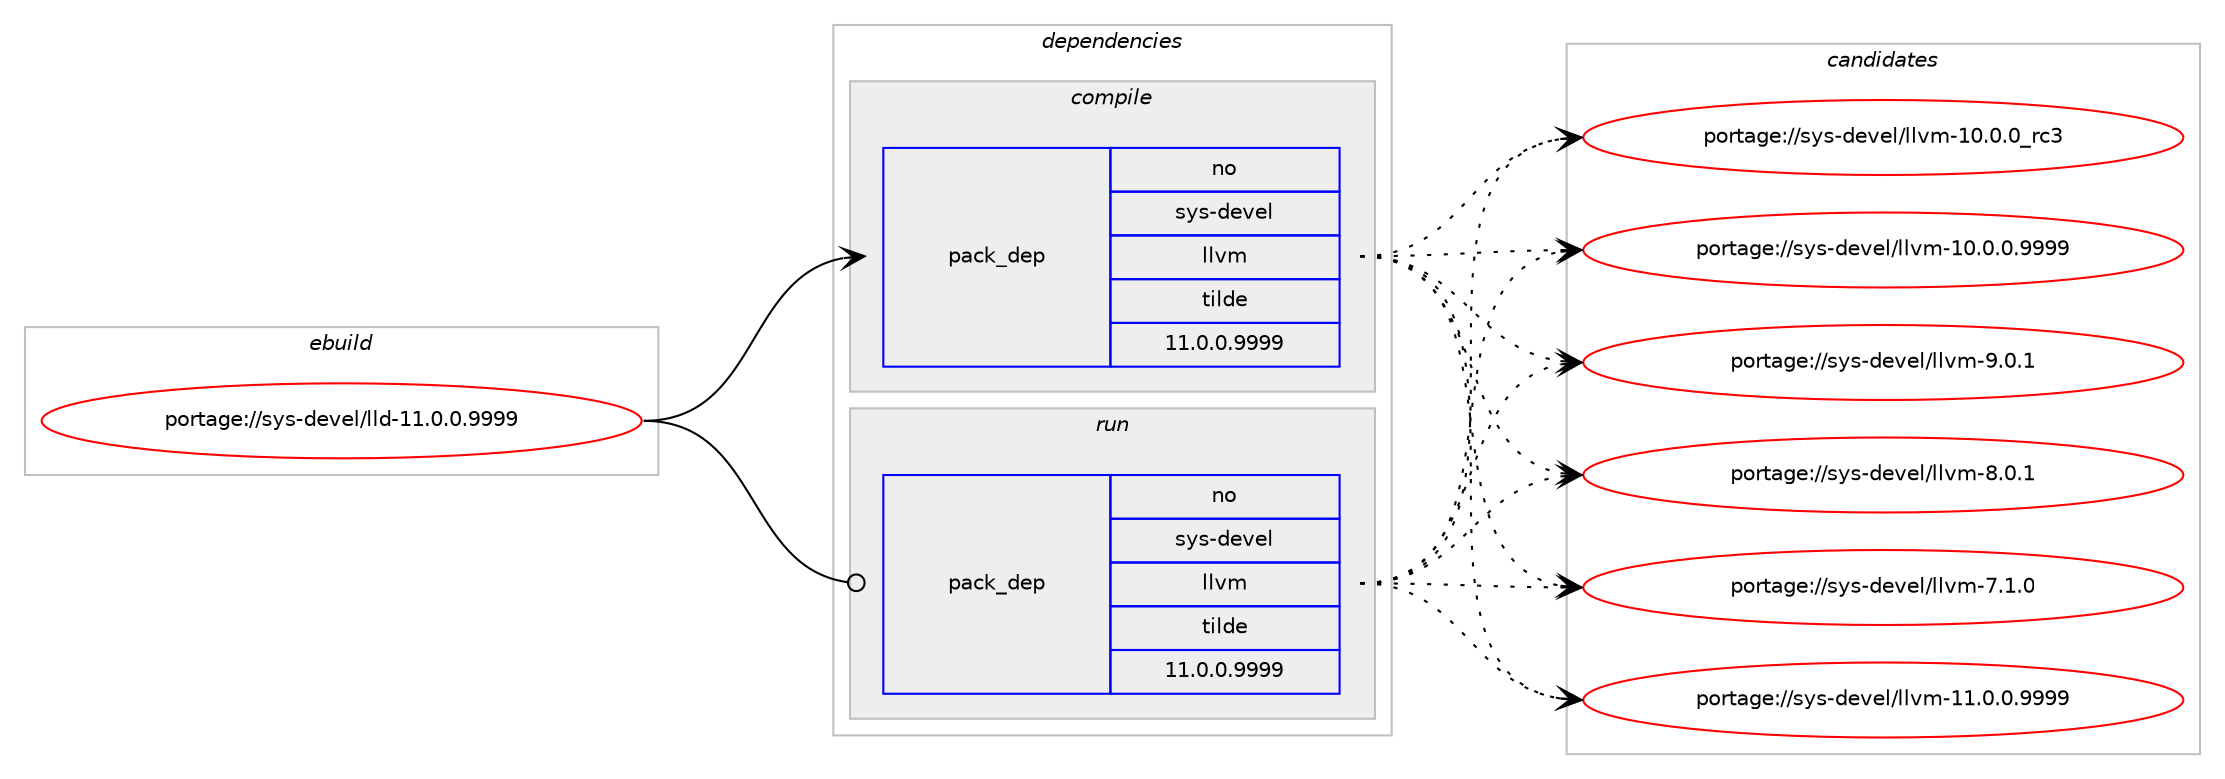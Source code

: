 digraph prolog {

# *************
# Graph options
# *************

newrank=true;
concentrate=true;
compound=true;
graph [rankdir=LR,fontname=Helvetica,fontsize=10,ranksep=1.5];#, ranksep=2.5, nodesep=0.2];
edge  [arrowhead=vee];
node  [fontname=Helvetica,fontsize=10];

# **********
# The ebuild
# **********

subgraph cluster_leftcol {
color=gray;
label=<<i>ebuild</i>>;
id [label="portage://sys-devel/lld-11.0.0.9999", color=red, width=4, href="../sys-devel/lld-11.0.0.9999.svg"];
}

# ****************
# The dependencies
# ****************

subgraph cluster_midcol {
color=gray;
label=<<i>dependencies</i>>;
subgraph cluster_compile {
fillcolor="#eeeeee";
style=filled;
label=<<i>compile</i>>;
subgraph pack24250 {
dependency30835 [label=<<TABLE BORDER="0" CELLBORDER="1" CELLSPACING="0" CELLPADDING="4" WIDTH="220"><TR><TD ROWSPAN="6" CELLPADDING="30">pack_dep</TD></TR><TR><TD WIDTH="110">no</TD></TR><TR><TD>sys-devel</TD></TR><TR><TD>llvm</TD></TR><TR><TD>tilde</TD></TR><TR><TD>11.0.0.9999</TD></TR></TABLE>>, shape=none, color=blue];
}
id:e -> dependency30835:w [weight=20,style="solid",arrowhead="vee"];
}
subgraph cluster_compileandrun {
fillcolor="#eeeeee";
style=filled;
label=<<i>compile and run</i>>;
}
subgraph cluster_run {
fillcolor="#eeeeee";
style=filled;
label=<<i>run</i>>;
subgraph pack24251 {
dependency30836 [label=<<TABLE BORDER="0" CELLBORDER="1" CELLSPACING="0" CELLPADDING="4" WIDTH="220"><TR><TD ROWSPAN="6" CELLPADDING="30">pack_dep</TD></TR><TR><TD WIDTH="110">no</TD></TR><TR><TD>sys-devel</TD></TR><TR><TD>llvm</TD></TR><TR><TD>tilde</TD></TR><TR><TD>11.0.0.9999</TD></TR></TABLE>>, shape=none, color=blue];
}
id:e -> dependency30836:w [weight=20,style="solid",arrowhead="odot"];
}
}

# **************
# The candidates
# **************

subgraph cluster_choices {
rank=same;
color=gray;
label=<<i>candidates</i>>;

subgraph choice24250 {
color=black;
nodesep=1;
choice1151211154510010111810110847108108118109455746484649 [label="portage://sys-devel/llvm-9.0.1", color=red, width=4,href="../sys-devel/llvm-9.0.1.svg"];
choice1151211154510010111810110847108108118109455646484649 [label="portage://sys-devel/llvm-8.0.1", color=red, width=4,href="../sys-devel/llvm-8.0.1.svg"];
choice1151211154510010111810110847108108118109455546494648 [label="portage://sys-devel/llvm-7.1.0", color=red, width=4,href="../sys-devel/llvm-7.1.0.svg"];
choice1151211154510010111810110847108108118109454949464846484657575757 [label="portage://sys-devel/llvm-11.0.0.9999", color=red, width=4,href="../sys-devel/llvm-11.0.0.9999.svg"];
choice115121115451001011181011084710810811810945494846484648951149951 [label="portage://sys-devel/llvm-10.0.0_rc3", color=red, width=4,href="../sys-devel/llvm-10.0.0_rc3.svg"];
choice1151211154510010111810110847108108118109454948464846484657575757 [label="portage://sys-devel/llvm-10.0.0.9999", color=red, width=4,href="../sys-devel/llvm-10.0.0.9999.svg"];
dependency30835:e -> choice1151211154510010111810110847108108118109455746484649:w [style=dotted,weight="100"];
dependency30835:e -> choice1151211154510010111810110847108108118109455646484649:w [style=dotted,weight="100"];
dependency30835:e -> choice1151211154510010111810110847108108118109455546494648:w [style=dotted,weight="100"];
dependency30835:e -> choice1151211154510010111810110847108108118109454949464846484657575757:w [style=dotted,weight="100"];
dependency30835:e -> choice115121115451001011181011084710810811810945494846484648951149951:w [style=dotted,weight="100"];
dependency30835:e -> choice1151211154510010111810110847108108118109454948464846484657575757:w [style=dotted,weight="100"];
}
subgraph choice24251 {
color=black;
nodesep=1;
choice1151211154510010111810110847108108118109455746484649 [label="portage://sys-devel/llvm-9.0.1", color=red, width=4,href="../sys-devel/llvm-9.0.1.svg"];
choice1151211154510010111810110847108108118109455646484649 [label="portage://sys-devel/llvm-8.0.1", color=red, width=4,href="../sys-devel/llvm-8.0.1.svg"];
choice1151211154510010111810110847108108118109455546494648 [label="portage://sys-devel/llvm-7.1.0", color=red, width=4,href="../sys-devel/llvm-7.1.0.svg"];
choice1151211154510010111810110847108108118109454949464846484657575757 [label="portage://sys-devel/llvm-11.0.0.9999", color=red, width=4,href="../sys-devel/llvm-11.0.0.9999.svg"];
choice115121115451001011181011084710810811810945494846484648951149951 [label="portage://sys-devel/llvm-10.0.0_rc3", color=red, width=4,href="../sys-devel/llvm-10.0.0_rc3.svg"];
choice1151211154510010111810110847108108118109454948464846484657575757 [label="portage://sys-devel/llvm-10.0.0.9999", color=red, width=4,href="../sys-devel/llvm-10.0.0.9999.svg"];
dependency30836:e -> choice1151211154510010111810110847108108118109455746484649:w [style=dotted,weight="100"];
dependency30836:e -> choice1151211154510010111810110847108108118109455646484649:w [style=dotted,weight="100"];
dependency30836:e -> choice1151211154510010111810110847108108118109455546494648:w [style=dotted,weight="100"];
dependency30836:e -> choice1151211154510010111810110847108108118109454949464846484657575757:w [style=dotted,weight="100"];
dependency30836:e -> choice115121115451001011181011084710810811810945494846484648951149951:w [style=dotted,weight="100"];
dependency30836:e -> choice1151211154510010111810110847108108118109454948464846484657575757:w [style=dotted,weight="100"];
}
}

}
